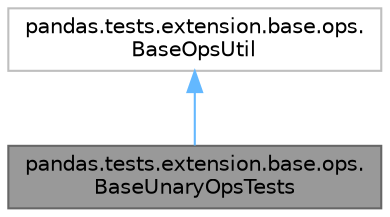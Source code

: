 digraph "pandas.tests.extension.base.ops.BaseUnaryOpsTests"
{
 // LATEX_PDF_SIZE
  bgcolor="transparent";
  edge [fontname=Helvetica,fontsize=10,labelfontname=Helvetica,labelfontsize=10];
  node [fontname=Helvetica,fontsize=10,shape=box,height=0.2,width=0.4];
  Node1 [id="Node000001",label="pandas.tests.extension.base.ops.\lBaseUnaryOpsTests",height=0.2,width=0.4,color="gray40", fillcolor="grey60", style="filled", fontcolor="black",tooltip=" "];
  Node2 -> Node1 [id="edge2_Node000001_Node000002",dir="back",color="steelblue1",style="solid",tooltip=" "];
  Node2 [id="Node000002",label="pandas.tests.extension.base.ops.\lBaseOpsUtil",height=0.2,width=0.4,color="grey75", fillcolor="white", style="filled",URL="$d4/d66/classpandas_1_1tests_1_1extension_1_1base_1_1ops_1_1BaseOpsUtil.html",tooltip=" "];
}
